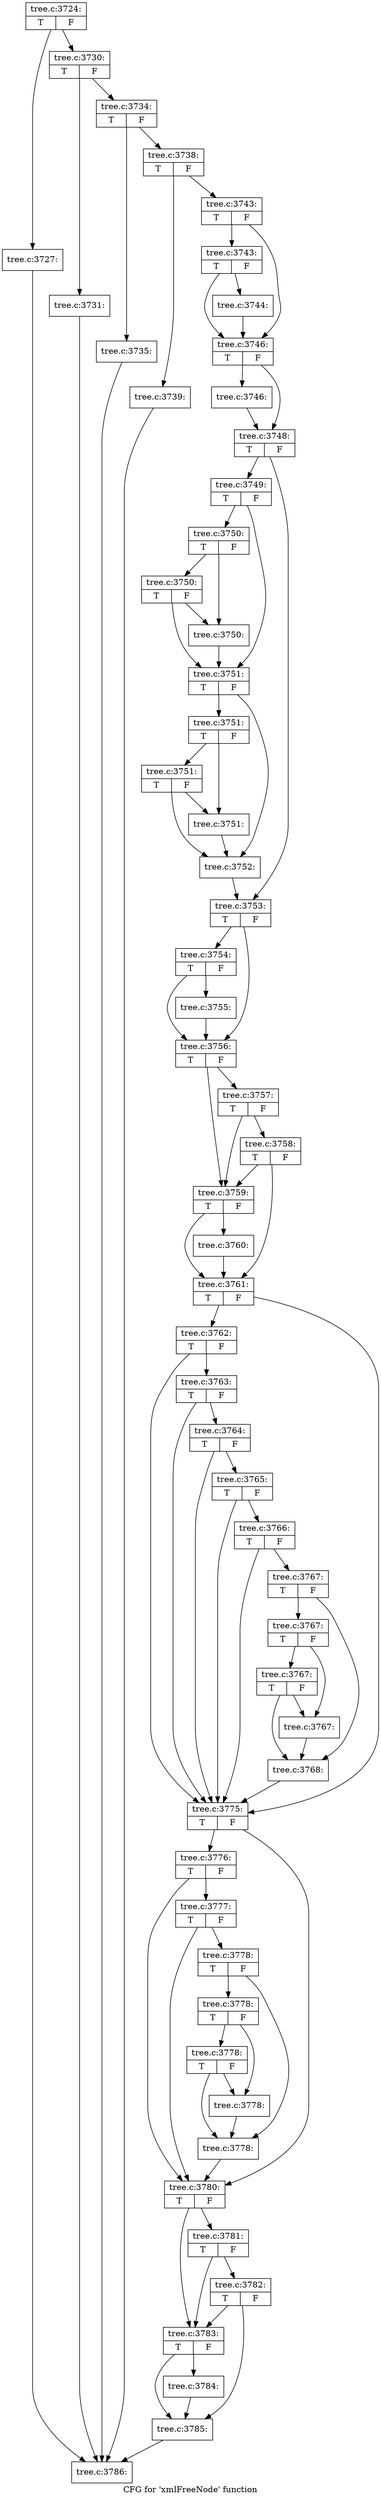 digraph "CFG for 'xmlFreeNode' function" {
	label="CFG for 'xmlFreeNode' function";

	Node0x4451630 [shape=record,label="{tree.c:3724:|{<s0>T|<s1>F}}"];
	Node0x4451630 -> Node0x4451a00;
	Node0x4451630 -> Node0x4451a50;
	Node0x4451a00 [shape=record,label="{tree.c:3727:}"];
	Node0x4451a00 -> Node0x4451ba0;
	Node0x4451a50 [shape=record,label="{tree.c:3730:|{<s0>T|<s1>F}}"];
	Node0x4451a50 -> Node0x4461380;
	Node0x4451a50 -> Node0x44613d0;
	Node0x4461380 [shape=record,label="{tree.c:3731:}"];
	Node0x4461380 -> Node0x4451ba0;
	Node0x44613d0 [shape=record,label="{tree.c:3734:|{<s0>T|<s1>F}}"];
	Node0x44613d0 -> Node0x4461be0;
	Node0x44613d0 -> Node0x4461c30;
	Node0x4461be0 [shape=record,label="{tree.c:3735:}"];
	Node0x4461be0 -> Node0x4451ba0;
	Node0x4461c30 [shape=record,label="{tree.c:3738:|{<s0>T|<s1>F}}"];
	Node0x4461c30 -> Node0x44623c0;
	Node0x4461c30 -> Node0x4462410;
	Node0x44623c0 [shape=record,label="{tree.c:3739:}"];
	Node0x44623c0 -> Node0x4451ba0;
	Node0x4462410 [shape=record,label="{tree.c:3743:|{<s0>T|<s1>F}}"];
	Node0x4462410 -> Node0x4462c40;
	Node0x4462410 -> Node0x4462bf0;
	Node0x4462c40 [shape=record,label="{tree.c:3743:|{<s0>T|<s1>F}}"];
	Node0x4462c40 -> Node0x4462ba0;
	Node0x4462c40 -> Node0x4462bf0;
	Node0x4462ba0 [shape=record,label="{tree.c:3744:}"];
	Node0x4462ba0 -> Node0x4462bf0;
	Node0x4462bf0 [shape=record,label="{tree.c:3746:|{<s0>T|<s1>F}}"];
	Node0x4462bf0 -> Node0x44633d0;
	Node0x4462bf0 -> Node0x4463420;
	Node0x44633d0 [shape=record,label="{tree.c:3746:}"];
	Node0x44633d0 -> Node0x4463420;
	Node0x4463420 [shape=record,label="{tree.c:3748:|{<s0>T|<s1>F}}"];
	Node0x4463420 -> Node0x4463ca0;
	Node0x4463420 -> Node0x4463cf0;
	Node0x4463ca0 [shape=record,label="{tree.c:3749:|{<s0>T|<s1>F}}"];
	Node0x4463ca0 -> Node0x4464660;
	Node0x4463ca0 -> Node0x4464610;
	Node0x4464660 [shape=record,label="{tree.c:3750:|{<s0>T|<s1>F}}"];
	Node0x4464660 -> Node0x4464950;
	Node0x4464660 -> Node0x44645c0;
	Node0x4464950 [shape=record,label="{tree.c:3750:|{<s0>T|<s1>F}}"];
	Node0x4464950 -> Node0x44645c0;
	Node0x4464950 -> Node0x4464610;
	Node0x44645c0 [shape=record,label="{tree.c:3750:}"];
	Node0x44645c0 -> Node0x4464610;
	Node0x4464610 [shape=record,label="{tree.c:3751:|{<s0>T|<s1>F}}"];
	Node0x4464610 -> Node0x44652c0;
	Node0x4464610 -> Node0x4465270;
	Node0x44652c0 [shape=record,label="{tree.c:3751:|{<s0>T|<s1>F}}"];
	Node0x44652c0 -> Node0x4465530;
	Node0x44652c0 -> Node0x4465220;
	Node0x4465530 [shape=record,label="{tree.c:3751:|{<s0>T|<s1>F}}"];
	Node0x4465530 -> Node0x4465220;
	Node0x4465530 -> Node0x4465270;
	Node0x4465220 [shape=record,label="{tree.c:3751:}"];
	Node0x4465220 -> Node0x4465270;
	Node0x4465270 [shape=record,label="{tree.c:3752:}"];
	Node0x4465270 -> Node0x4463cf0;
	Node0x4463cf0 [shape=record,label="{tree.c:3753:|{<s0>T|<s1>F}}"];
	Node0x4463cf0 -> Node0x4465fc0;
	Node0x4463cf0 -> Node0x4465f70;
	Node0x4465fc0 [shape=record,label="{tree.c:3754:|{<s0>T|<s1>F}}"];
	Node0x4465fc0 -> Node0x4465f20;
	Node0x4465fc0 -> Node0x4465f70;
	Node0x4465f20 [shape=record,label="{tree.c:3755:}"];
	Node0x4465f20 -> Node0x4465f70;
	Node0x4465f70 [shape=record,label="{tree.c:3756:|{<s0>T|<s1>F}}"];
	Node0x4465f70 -> Node0x4466aa0;
	Node0x4465f70 -> Node0x4466ba0;
	Node0x4466ba0 [shape=record,label="{tree.c:3757:|{<s0>T|<s1>F}}"];
	Node0x4466ba0 -> Node0x4466aa0;
	Node0x4466ba0 -> Node0x4466b20;
	Node0x4466b20 [shape=record,label="{tree.c:3758:|{<s0>T|<s1>F}}"];
	Node0x4466b20 -> Node0x4466aa0;
	Node0x4466b20 -> Node0x4466a50;
	Node0x4466aa0 [shape=record,label="{tree.c:3759:|{<s0>T|<s1>F}}"];
	Node0x4466aa0 -> Node0x4466a00;
	Node0x4466aa0 -> Node0x4466a50;
	Node0x4466a00 [shape=record,label="{tree.c:3760:}"];
	Node0x4466a00 -> Node0x4466a50;
	Node0x4466a50 [shape=record,label="{tree.c:3761:|{<s0>T|<s1>F}}"];
	Node0x4466a50 -> Node0x4467f60;
	Node0x4466a50 -> Node0x4467d10;
	Node0x4467f60 [shape=record,label="{tree.c:3762:|{<s0>T|<s1>F}}"];
	Node0x4467f60 -> Node0x4467ee0;
	Node0x4467f60 -> Node0x4467d10;
	Node0x4467ee0 [shape=record,label="{tree.c:3763:|{<s0>T|<s1>F}}"];
	Node0x4467ee0 -> Node0x4467e60;
	Node0x4467ee0 -> Node0x4467d10;
	Node0x4467e60 [shape=record,label="{tree.c:3764:|{<s0>T|<s1>F}}"];
	Node0x4467e60 -> Node0x4467de0;
	Node0x4467e60 -> Node0x4467d10;
	Node0x4467de0 [shape=record,label="{tree.c:3765:|{<s0>T|<s1>F}}"];
	Node0x4467de0 -> Node0x4467d60;
	Node0x4467de0 -> Node0x4467d10;
	Node0x4467d60 [shape=record,label="{tree.c:3766:|{<s0>T|<s1>F}}"];
	Node0x4467d60 -> Node0x4467cc0;
	Node0x4467d60 -> Node0x4467d10;
	Node0x4467cc0 [shape=record,label="{tree.c:3767:|{<s0>T|<s1>F}}"];
	Node0x4467cc0 -> Node0x4469700;
	Node0x4467cc0 -> Node0x44696b0;
	Node0x4469700 [shape=record,label="{tree.c:3767:|{<s0>T|<s1>F}}"];
	Node0x4469700 -> Node0x4469990;
	Node0x4469700 -> Node0x4469660;
	Node0x4469990 [shape=record,label="{tree.c:3767:|{<s0>T|<s1>F}}"];
	Node0x4469990 -> Node0x4469660;
	Node0x4469990 -> Node0x44696b0;
	Node0x4469660 [shape=record,label="{tree.c:3767:}"];
	Node0x4469660 -> Node0x44696b0;
	Node0x44696b0 [shape=record,label="{tree.c:3768:}"];
	Node0x44696b0 -> Node0x4467d10;
	Node0x4467d10 [shape=record,label="{tree.c:3775:|{<s0>T|<s1>F}}"];
	Node0x4467d10 -> Node0x446a4d0;
	Node0x4467d10 -> Node0x446a400;
	Node0x446a4d0 [shape=record,label="{tree.c:3776:|{<s0>T|<s1>F}}"];
	Node0x446a4d0 -> Node0x446a450;
	Node0x446a4d0 -> Node0x446a400;
	Node0x446a450 [shape=record,label="{tree.c:3777:|{<s0>T|<s1>F}}"];
	Node0x446a450 -> Node0x446a3b0;
	Node0x446a450 -> Node0x446a400;
	Node0x446a3b0 [shape=record,label="{tree.c:3778:|{<s0>T|<s1>F}}"];
	Node0x446a3b0 -> Node0x446afd0;
	Node0x446a3b0 -> Node0x446af80;
	Node0x446afd0 [shape=record,label="{tree.c:3778:|{<s0>T|<s1>F}}"];
	Node0x446afd0 -> Node0x446b260;
	Node0x446afd0 -> Node0x446af30;
	Node0x446b260 [shape=record,label="{tree.c:3778:|{<s0>T|<s1>F}}"];
	Node0x446b260 -> Node0x446af30;
	Node0x446b260 -> Node0x446af80;
	Node0x446af30 [shape=record,label="{tree.c:3778:}"];
	Node0x446af30 -> Node0x446af80;
	Node0x446af80 [shape=record,label="{tree.c:3778:}"];
	Node0x446af80 -> Node0x446a400;
	Node0x446a400 [shape=record,label="{tree.c:3780:|{<s0>T|<s1>F}}"];
	Node0x446a400 -> Node0x446bcc0;
	Node0x446a400 -> Node0x446bdc0;
	Node0x446bdc0 [shape=record,label="{tree.c:3781:|{<s0>T|<s1>F}}"];
	Node0x446bdc0 -> Node0x446bcc0;
	Node0x446bdc0 -> Node0x446bd40;
	Node0x446bd40 [shape=record,label="{tree.c:3782:|{<s0>T|<s1>F}}"];
	Node0x446bd40 -> Node0x446bcc0;
	Node0x446bd40 -> Node0x446bc70;
	Node0x446bcc0 [shape=record,label="{tree.c:3783:|{<s0>T|<s1>F}}"];
	Node0x446bcc0 -> Node0x446bc20;
	Node0x446bcc0 -> Node0x446bc70;
	Node0x446bc20 [shape=record,label="{tree.c:3784:}"];
	Node0x446bc20 -> Node0x446bc70;
	Node0x446bc70 [shape=record,label="{tree.c:3785:}"];
	Node0x446bc70 -> Node0x4451ba0;
	Node0x4451ba0 [shape=record,label="{tree.c:3786:}"];
}
